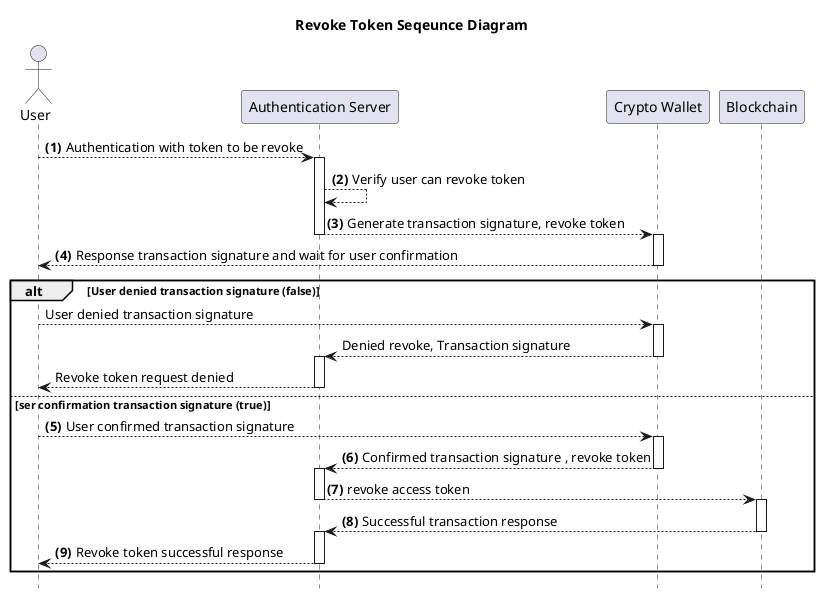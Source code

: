 @startuml revokeToken
title **Revoke Token** Seqeunce Diagram
hide footbox
actor User
autonumber "<b>(0)"
"User" --> "Authentication Server" ++: Authentication with token to be revoke
"Authentication Server" --> "Authentication Server" : Verify user can revoke token
"Authentication Server" --> "Crypto Wallet" --++: Generate transaction signature, revoke token
"Crypto Wallet" --> "User" --: Response transaction signature and wait for user confirmation
alt User denied transaction signature (false)
    autonumber stop
    "User" --> "Crypto Wallet" ++: User denied transaction signature
    "Crypto Wallet" --> "Authentication Server" --++: Denied revoke, Transaction signature
    "Authentication Server" --> "User" --: Revoke token request denied
else ser confirmation transaction signature (true)
                    autonumber resume
                    "User" --> "Crypto Wallet" ++: User confirmed transaction signature
                    "Crypto Wallet" --> "Authentication Server" --++: Confirmed transaction signature , revoke token
                    "Authentication Server" --> "Blockchain" --++: revoke access token
                    "Blockchain" --> "Authentication Server" --++: Successful transaction response
                    "Authentication Server" --> "User" --: Revoke token successful response

end
@enduml